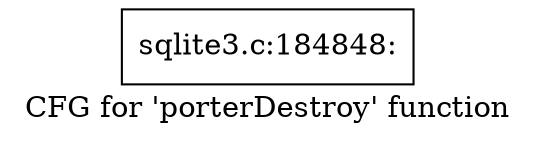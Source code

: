 digraph "CFG for 'porterDestroy' function" {
	label="CFG for 'porterDestroy' function";

	Node0x55c0fac65370 [shape=record,label="{sqlite3.c:184848:}"];
}
